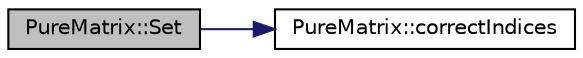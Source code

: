 digraph "PureMatrix::Set"
{
 // LATEX_PDF_SIZE
  edge [fontname="Helvetica",fontsize="10",labelfontname="Helvetica",labelfontsize="10"];
  node [fontname="Helvetica",fontsize="10",shape=record];
  rankdir="LR";
  Node1 [label="PureMatrix::Set",height=0.2,width=0.4,color="black", fillcolor="grey75", style="filled", fontcolor="black",tooltip="Sets the element at the given row and column."];
  Node1 -> Node2 [color="midnightblue",fontsize="10",style="solid",fontname="Helvetica"];
  Node2 [label="PureMatrix::correctIndices",height=0.2,width=0.4,color="black", fillcolor="white", style="filled",URL="$class_pure_matrix.html#a2c7b4bc2bdd59a51bd06e4c4fa3543d3",tooltip="Are the given row and column indices correct?"];
}
